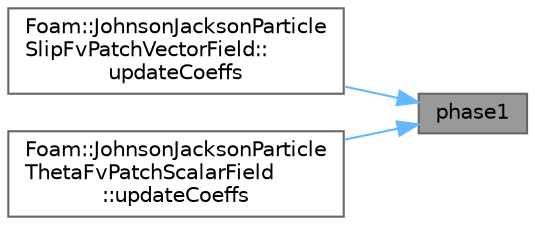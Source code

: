 digraph "phase1"
{
 // LATEX_PDF_SIZE
  bgcolor="transparent";
  edge [fontname=Helvetica,fontsize=10,labelfontname=Helvetica,labelfontsize=10];
  node [fontname=Helvetica,fontsize=10,shape=box,height=0.2,width=0.4];
  rankdir="RL";
  Node1 [id="Node000001",label="phase1",height=0.2,width=0.4,color="gray40", fillcolor="grey60", style="filled", fontcolor="black",tooltip=" "];
  Node1 -> Node2 [id="edge1_Node000001_Node000002",dir="back",color="steelblue1",style="solid",tooltip=" "];
  Node2 [id="Node000002",label="Foam::JohnsonJacksonParticle\lSlipFvPatchVectorField::\lupdateCoeffs",height=0.2,width=0.4,color="grey40", fillcolor="white", style="filled",URL="$classFoam_1_1JohnsonJacksonParticleSlipFvPatchVectorField.html#a7e24eafac629d3733181cd942d4c902f",tooltip=" "];
  Node1 -> Node3 [id="edge2_Node000001_Node000003",dir="back",color="steelblue1",style="solid",tooltip=" "];
  Node3 [id="Node000003",label="Foam::JohnsonJacksonParticle\lThetaFvPatchScalarField\l::updateCoeffs",height=0.2,width=0.4,color="grey40", fillcolor="white", style="filled",URL="$classFoam_1_1JohnsonJacksonParticleThetaFvPatchScalarField.html#a7e24eafac629d3733181cd942d4c902f",tooltip=" "];
}
